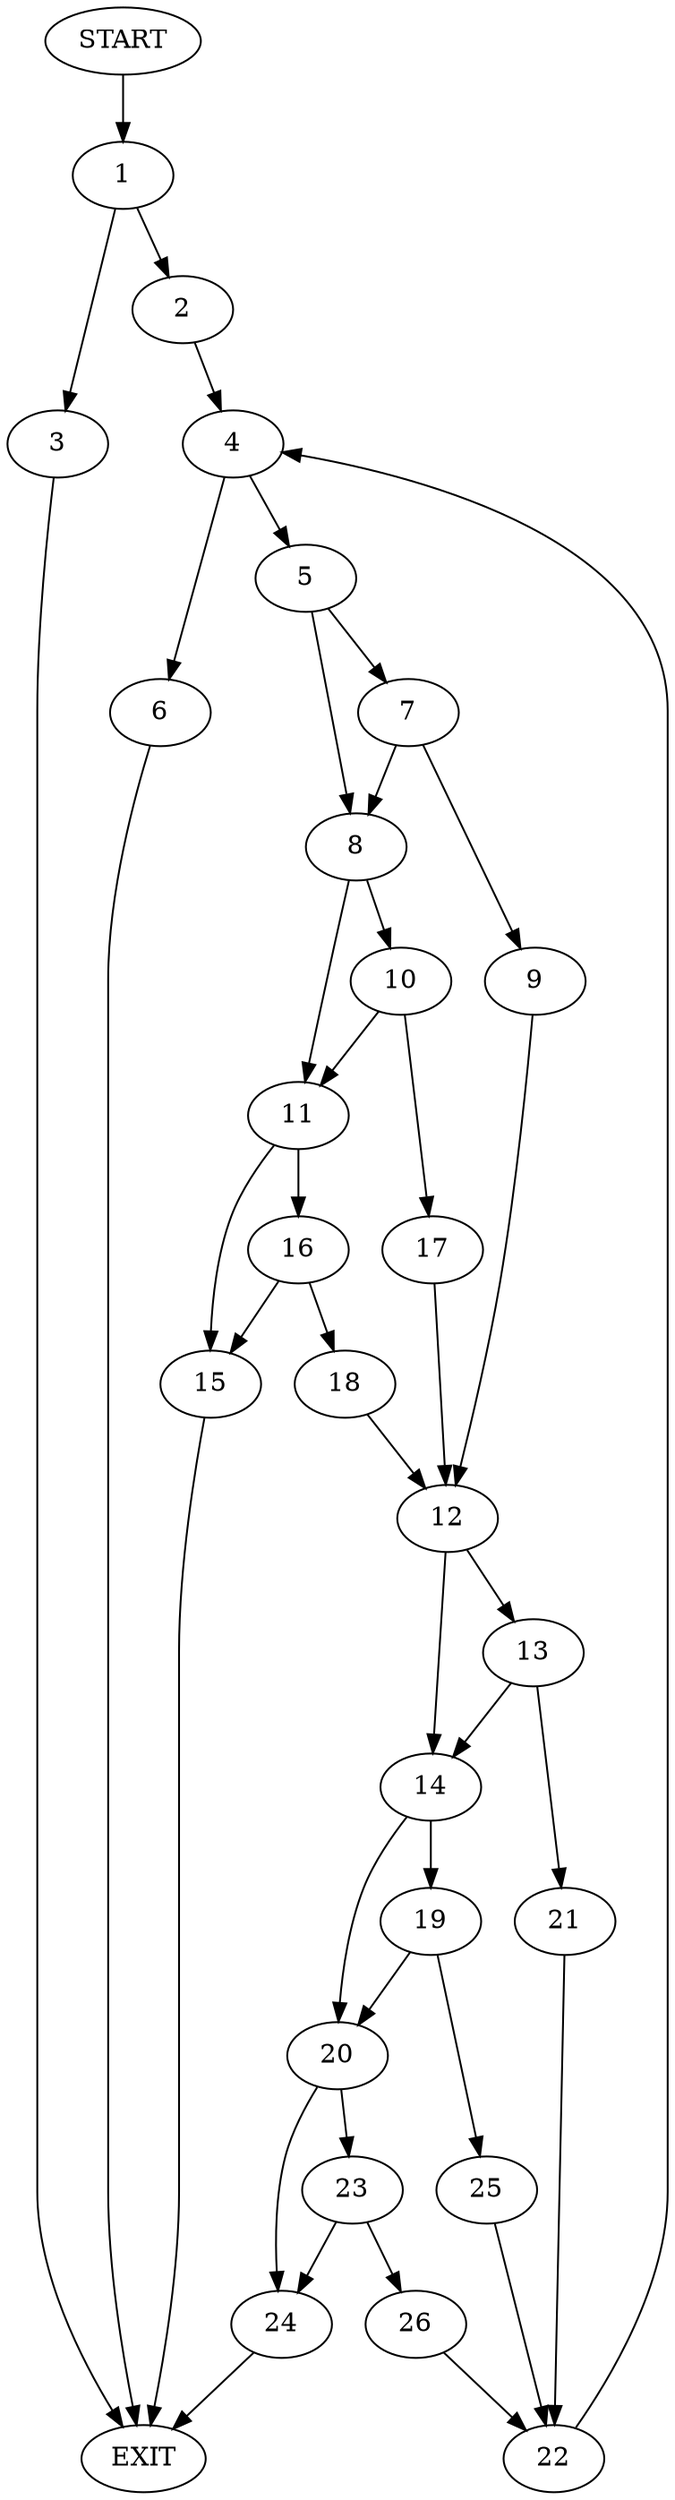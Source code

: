 digraph {
0 [label="START"]
27 [label="EXIT"]
0 -> 1
1 -> 2
1 -> 3
2 -> 4
3 -> 27
4 -> 5
4 -> 6
5 -> 7
5 -> 8
6 -> 27
7 -> 9
7 -> 8
8 -> 10
8 -> 11
9 -> 12
12 -> 13
12 -> 14
11 -> 15
11 -> 16
10 -> 17
10 -> 11
17 -> 12
16 -> 18
16 -> 15
15 -> 27
18 -> 12
14 -> 19
14 -> 20
13 -> 14
13 -> 21
21 -> 22
22 -> 4
20 -> 23
20 -> 24
19 -> 25
19 -> 20
25 -> 22
23 -> 26
23 -> 24
24 -> 27
26 -> 22
}
